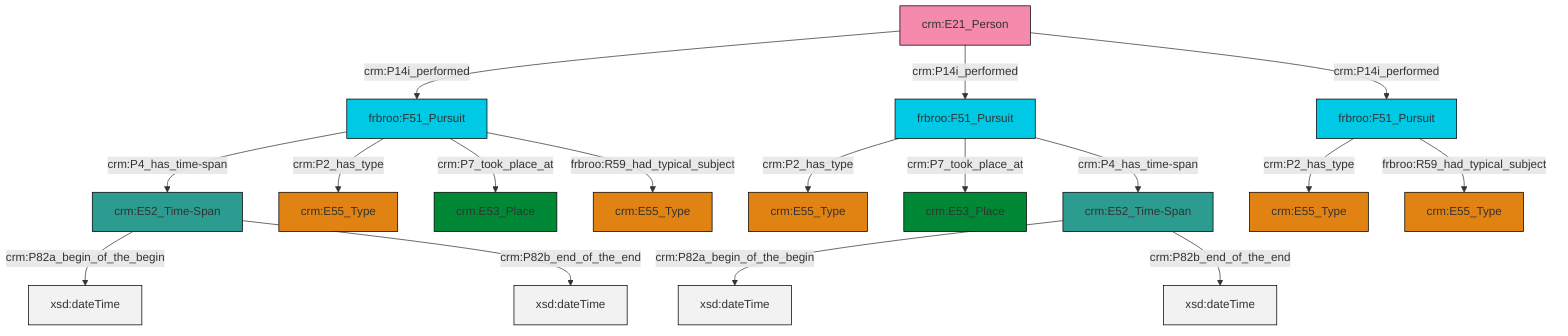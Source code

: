 graph TD
classDef Literal fill:#f2f2f2,stroke:#000000;
classDef CRM_Entity fill:#FFFFFF,stroke:#000000;
classDef Temporal_Entity fill:#00C9E6, stroke:#000000;
classDef Type fill:#E18312, stroke:#000000;
classDef Time-Span fill:#2C9C91, stroke:#000000;
classDef Appellation fill:#FFEB7F, stroke:#000000;
classDef Place fill:#008836, stroke:#000000;
classDef Persistent_Item fill:#B266B2, stroke:#000000;
classDef Conceptual_Object fill:#FFD700, stroke:#000000;
classDef Physical_Thing fill:#D2B48C, stroke:#000000;
classDef Actor fill:#f58aad, stroke:#000000;
classDef PC_Classes fill:#4ce600, stroke:#000000;
classDef Multi fill:#cccccc,stroke:#000000;

2["frbroo:F51_Pursuit"]:::Temporal_Entity -->|crm:P2_has_type| 0["crm:E55_Type"]:::Type
3["crm:E52_Time-Span"]:::Time-Span -->|crm:P82a_begin_of_the_begin| 4[xsd:dateTime]:::Literal
7["crm:E21_Person"]:::Actor -->|crm:P14i_performed| 8["frbroo:F51_Pursuit"]:::Temporal_Entity
12["frbroo:F51_Pursuit"]:::Temporal_Entity -->|crm:P2_has_type| 10["crm:E55_Type"]:::Type
13["crm:E52_Time-Span"]:::Time-Span -->|crm:P82a_begin_of_the_begin| 14[xsd:dateTime]:::Literal
8["frbroo:F51_Pursuit"]:::Temporal_Entity -->|crm:P4_has_time-span| 13["crm:E52_Time-Span"]:::Time-Span
12["frbroo:F51_Pursuit"]:::Temporal_Entity -->|crm:P7_took_place_at| 5["crm:E53_Place"]:::Place
12["frbroo:F51_Pursuit"]:::Temporal_Entity -->|crm:P4_has_time-span| 3["crm:E52_Time-Span"]:::Time-Span
7["crm:E21_Person"]:::Actor -->|crm:P14i_performed| 12["frbroo:F51_Pursuit"]:::Temporal_Entity
2["frbroo:F51_Pursuit"]:::Temporal_Entity -->|frbroo:R59_had_typical_subject| 16["crm:E55_Type"]:::Type
8["frbroo:F51_Pursuit"]:::Temporal_Entity -->|crm:P2_has_type| 22["crm:E55_Type"]:::Type
8["frbroo:F51_Pursuit"]:::Temporal_Entity -->|crm:P7_took_place_at| 24["crm:E53_Place"]:::Place
8["frbroo:F51_Pursuit"]:::Temporal_Entity -->|frbroo:R59_had_typical_subject| 18["crm:E55_Type"]:::Type
7["crm:E21_Person"]:::Actor -->|crm:P14i_performed| 2["frbroo:F51_Pursuit"]:::Temporal_Entity
13["crm:E52_Time-Span"]:::Time-Span -->|crm:P82b_end_of_the_end| 28[xsd:dateTime]:::Literal
3["crm:E52_Time-Span"]:::Time-Span -->|crm:P82b_end_of_the_end| 32[xsd:dateTime]:::Literal
